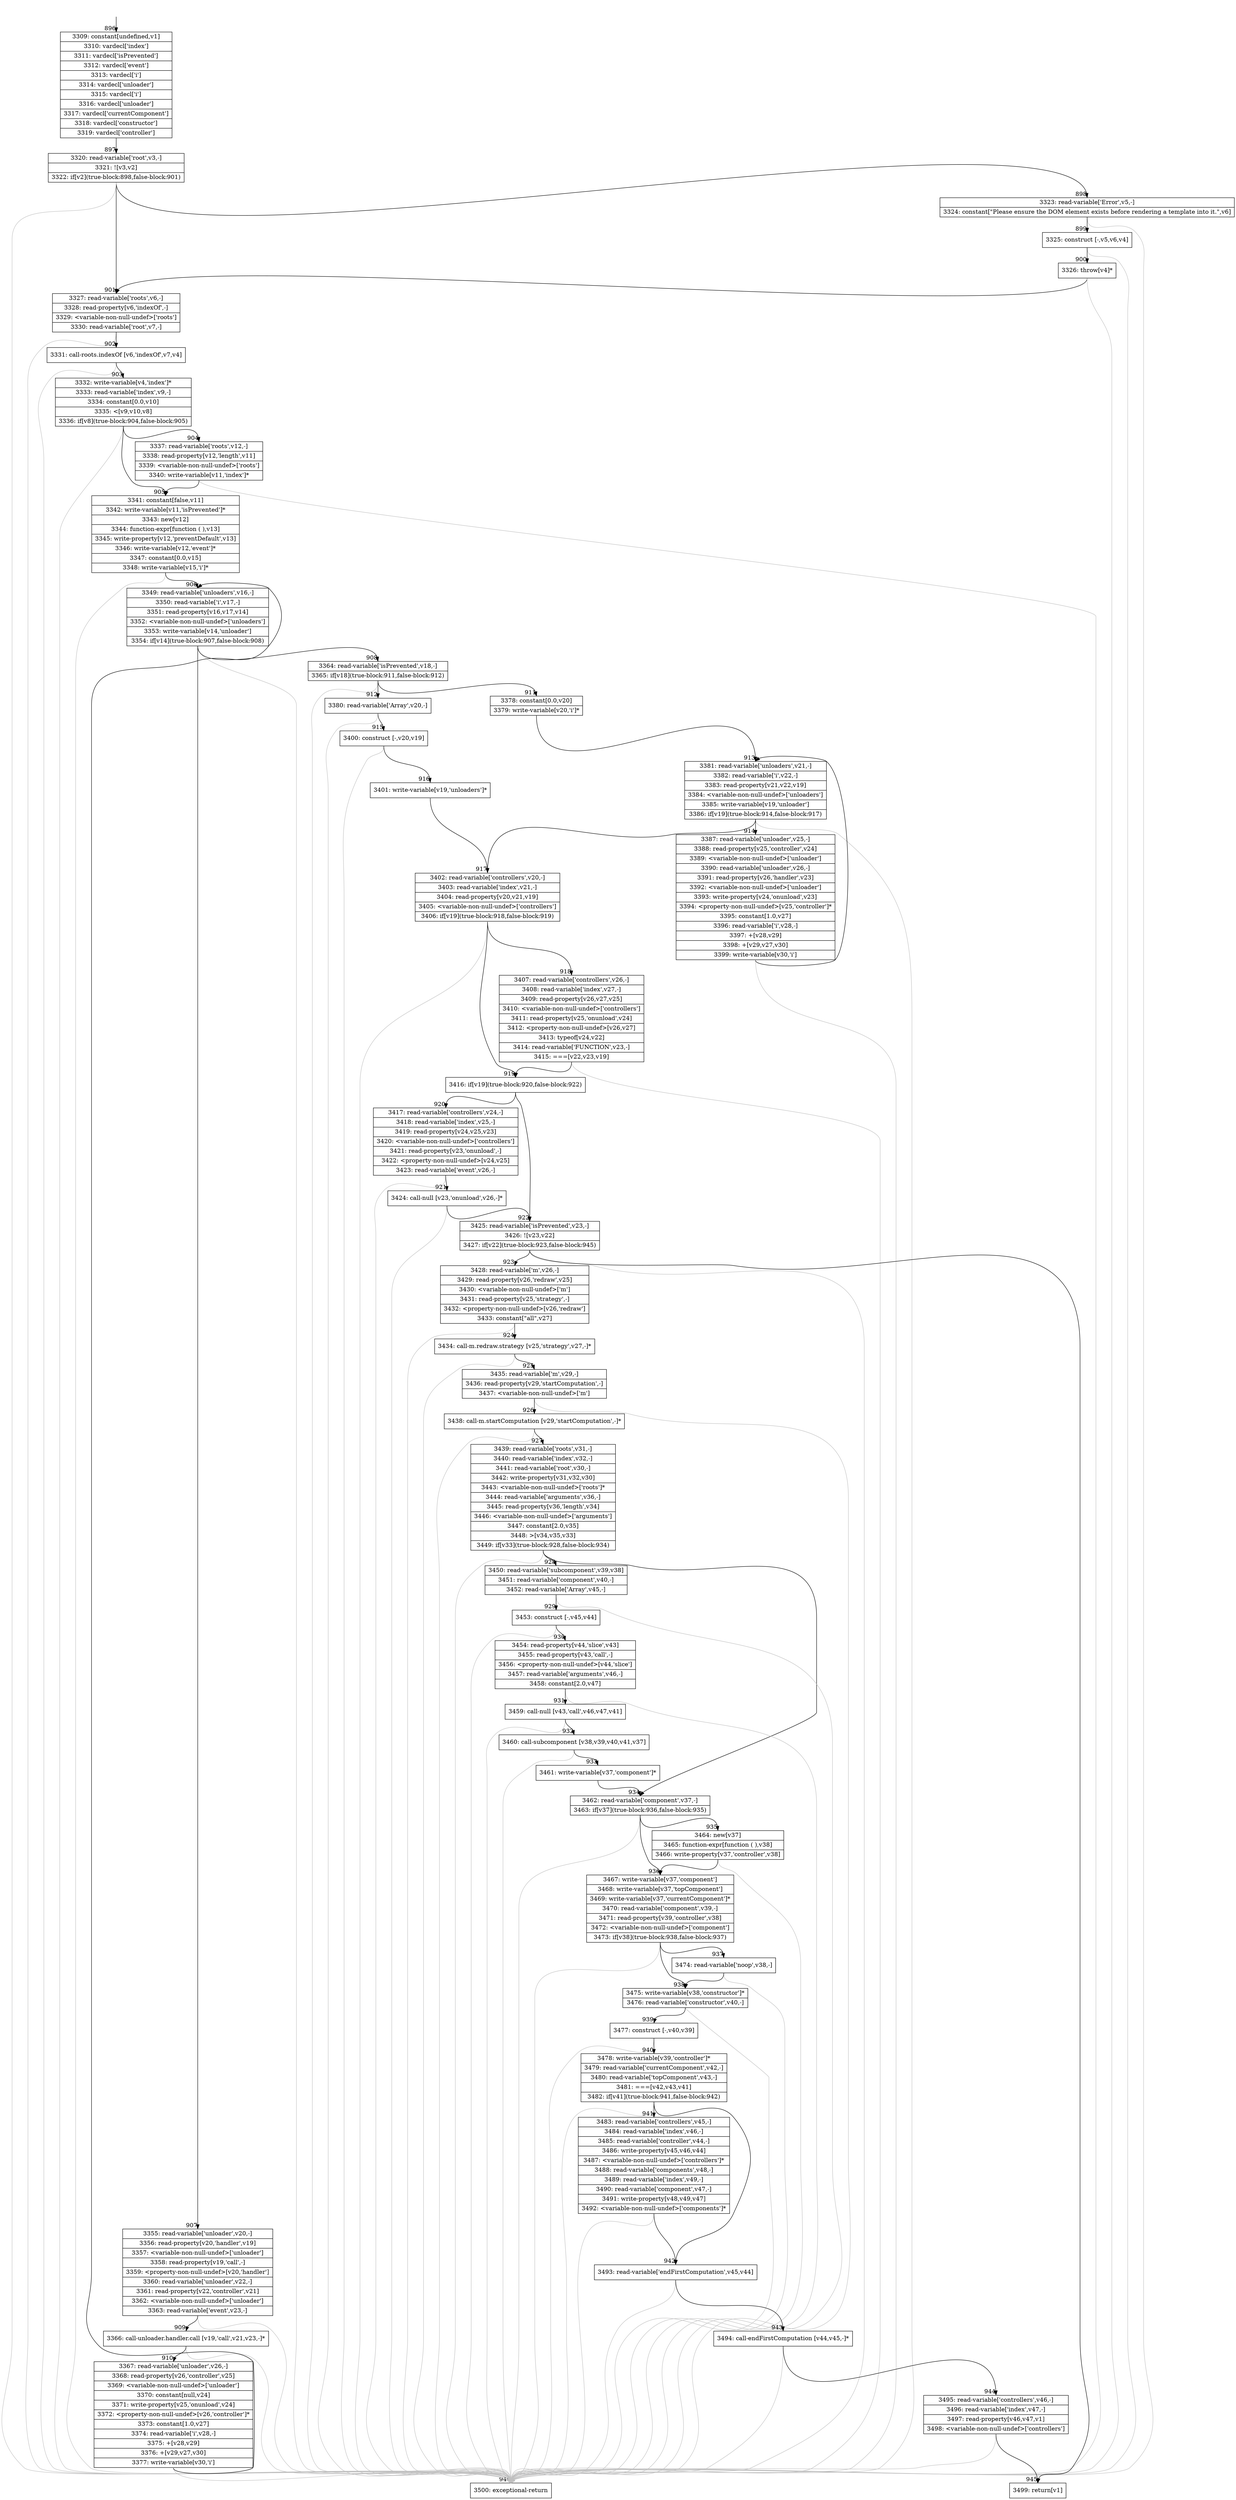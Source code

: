 digraph {
rankdir="TD"
BB_entry28[shape=none,label=""];
BB_entry28 -> BB896 [tailport=s, headport=n, headlabel="    896"]
BB896 [shape=record label="{3309: constant[undefined,v1]|3310: vardecl['index']|3311: vardecl['isPrevented']|3312: vardecl['event']|3313: vardecl['i']|3314: vardecl['unloader']|3315: vardecl['i']|3316: vardecl['unloader']|3317: vardecl['currentComponent']|3318: vardecl['constructor']|3319: vardecl['controller']}" ] 
BB896 -> BB897 [tailport=s, headport=n, headlabel="      897"]
BB897 [shape=record label="{3320: read-variable['root',v3,-]|3321: ![v3,v2]|3322: if[v2](true-block:898,false-block:901)}" ] 
BB897 -> BB898 [tailport=s, headport=n, headlabel="      898"]
BB897 -> BB901 [tailport=s, headport=n, headlabel="      901"]
BB897 -> BB946 [tailport=s, headport=n, color=gray, headlabel="      946"]
BB898 [shape=record label="{3323: read-variable['Error',v5,-]|3324: constant[\"Please ensure the DOM element exists before rendering a template into it.\",v6]}" ] 
BB898 -> BB899 [tailport=s, headport=n, headlabel="      899"]
BB898 -> BB946 [tailport=s, headport=n, color=gray]
BB899 [shape=record label="{3325: construct [-,v5,v6,v4]}" ] 
BB899 -> BB900 [tailport=s, headport=n, headlabel="      900"]
BB899 -> BB946 [tailport=s, headport=n, color=gray]
BB900 [shape=record label="{3326: throw[v4]*}" ] 
BB900 -> BB901 [tailport=s, headport=n]
BB900 -> BB946 [tailport=s, headport=n, color=gray]
BB901 [shape=record label="{3327: read-variable['roots',v6,-]|3328: read-property[v6,'indexOf',-]|3329: \<variable-non-null-undef\>['roots']|3330: read-variable['root',v7,-]}" ] 
BB901 -> BB902 [tailport=s, headport=n, headlabel="      902"]
BB901 -> BB946 [tailport=s, headport=n, color=gray]
BB902 [shape=record label="{3331: call-roots.indexOf [v6,'indexOf',v7,v4]}" ] 
BB902 -> BB903 [tailport=s, headport=n, headlabel="      903"]
BB902 -> BB946 [tailport=s, headport=n, color=gray]
BB903 [shape=record label="{3332: write-variable[v4,'index']*|3333: read-variable['index',v9,-]|3334: constant[0.0,v10]|3335: \<[v9,v10,v8]|3336: if[v8](true-block:904,false-block:905)}" ] 
BB903 -> BB904 [tailport=s, headport=n, headlabel="      904"]
BB903 -> BB905 [tailport=s, headport=n, headlabel="      905"]
BB903 -> BB946 [tailport=s, headport=n, color=gray]
BB904 [shape=record label="{3337: read-variable['roots',v12,-]|3338: read-property[v12,'length',v11]|3339: \<variable-non-null-undef\>['roots']|3340: write-variable[v11,'index']*}" ] 
BB904 -> BB905 [tailport=s, headport=n]
BB904 -> BB946 [tailport=s, headport=n, color=gray]
BB905 [shape=record label="{3341: constant[false,v11]|3342: write-variable[v11,'isPrevented']*|3343: new[v12]|3344: function-expr[function ( ),v13]|3345: write-property[v12,'preventDefault',v13]|3346: write-variable[v12,'event']*|3347: constant[0.0,v15]|3348: write-variable[v15,'i']*}" ] 
BB905 -> BB906 [tailport=s, headport=n, headlabel="      906"]
BB905 -> BB946 [tailport=s, headport=n, color=gray]
BB906 [shape=record label="{3349: read-variable['unloaders',v16,-]|3350: read-variable['i',v17,-]|3351: read-property[v16,v17,v14]|3352: \<variable-non-null-undef\>['unloaders']|3353: write-variable[v14,'unloader']|3354: if[v14](true-block:907,false-block:908)}" ] 
BB906 -> BB907 [tailport=s, headport=n, headlabel="      907"]
BB906 -> BB908 [tailport=s, headport=n, headlabel="      908"]
BB906 -> BB946 [tailport=s, headport=n, color=gray]
BB907 [shape=record label="{3355: read-variable['unloader',v20,-]|3356: read-property[v20,'handler',v19]|3357: \<variable-non-null-undef\>['unloader']|3358: read-property[v19,'call',-]|3359: \<property-non-null-undef\>[v20,'handler']|3360: read-variable['unloader',v22,-]|3361: read-property[v22,'controller',v21]|3362: \<variable-non-null-undef\>['unloader']|3363: read-variable['event',v23,-]}" ] 
BB907 -> BB909 [tailport=s, headport=n, headlabel="      909"]
BB907 -> BB946 [tailport=s, headport=n, color=gray]
BB908 [shape=record label="{3364: read-variable['isPrevented',v18,-]|3365: if[v18](true-block:911,false-block:912)}" ] 
BB908 -> BB911 [tailport=s, headport=n, headlabel="      911"]
BB908 -> BB912 [tailport=s, headport=n, headlabel="      912"]
BB908 -> BB946 [tailport=s, headport=n, color=gray]
BB909 [shape=record label="{3366: call-unloader.handler.call [v19,'call',v21,v23,-]*}" ] 
BB909 -> BB910 [tailport=s, headport=n, headlabel="      910"]
BB909 -> BB946 [tailport=s, headport=n, color=gray]
BB910 [shape=record label="{3367: read-variable['unloader',v26,-]|3368: read-property[v26,'controller',v25]|3369: \<variable-non-null-undef\>['unloader']|3370: constant[null,v24]|3371: write-property[v25,'onunload',v24]|3372: \<property-non-null-undef\>[v26,'controller']*|3373: constant[1.0,v27]|3374: read-variable['i',v28,-]|3375: +[v28,v29]|3376: +[v29,v27,v30]|3377: write-variable[v30,'i']}" ] 
BB910 -> BB906 [tailport=s, headport=n]
BB910 -> BB946 [tailport=s, headport=n, color=gray]
BB911 [shape=record label="{3378: constant[0.0,v20]|3379: write-variable[v20,'i']*}" ] 
BB911 -> BB913 [tailport=s, headport=n, headlabel="      913"]
BB912 [shape=record label="{3380: read-variable['Array',v20,-]}" ] 
BB912 -> BB915 [tailport=s, headport=n, headlabel="      915"]
BB912 -> BB946 [tailport=s, headport=n, color=gray]
BB913 [shape=record label="{3381: read-variable['unloaders',v21,-]|3382: read-variable['i',v22,-]|3383: read-property[v21,v22,v19]|3384: \<variable-non-null-undef\>['unloaders']|3385: write-variable[v19,'unloader']|3386: if[v19](true-block:914,false-block:917)}" ] 
BB913 -> BB914 [tailport=s, headport=n, headlabel="      914"]
BB913 -> BB917 [tailport=s, headport=n, headlabel="      917"]
BB913 -> BB946 [tailport=s, headport=n, color=gray]
BB914 [shape=record label="{3387: read-variable['unloader',v25,-]|3388: read-property[v25,'controller',v24]|3389: \<variable-non-null-undef\>['unloader']|3390: read-variable['unloader',v26,-]|3391: read-property[v26,'handler',v23]|3392: \<variable-non-null-undef\>['unloader']|3393: write-property[v24,'onunload',v23]|3394: \<property-non-null-undef\>[v25,'controller']*|3395: constant[1.0,v27]|3396: read-variable['i',v28,-]|3397: +[v28,v29]|3398: +[v29,v27,v30]|3399: write-variable[v30,'i']}" ] 
BB914 -> BB913 [tailport=s, headport=n]
BB914 -> BB946 [tailport=s, headport=n, color=gray]
BB915 [shape=record label="{3400: construct [-,v20,v19]}" ] 
BB915 -> BB916 [tailport=s, headport=n, headlabel="      916"]
BB915 -> BB946 [tailport=s, headport=n, color=gray]
BB916 [shape=record label="{3401: write-variable[v19,'unloaders']*}" ] 
BB916 -> BB917 [tailport=s, headport=n]
BB917 [shape=record label="{3402: read-variable['controllers',v20,-]|3403: read-variable['index',v21,-]|3404: read-property[v20,v21,v19]|3405: \<variable-non-null-undef\>['controllers']|3406: if[v19](true-block:918,false-block:919)}" ] 
BB917 -> BB919 [tailport=s, headport=n, headlabel="      919"]
BB917 -> BB918 [tailport=s, headport=n, headlabel="      918"]
BB917 -> BB946 [tailport=s, headport=n, color=gray]
BB918 [shape=record label="{3407: read-variable['controllers',v26,-]|3408: read-variable['index',v27,-]|3409: read-property[v26,v27,v25]|3410: \<variable-non-null-undef\>['controllers']|3411: read-property[v25,'onunload',v24]|3412: \<property-non-null-undef\>[v26,v27]|3413: typeof[v24,v22]|3414: read-variable['FUNCTION',v23,-]|3415: ===[v22,v23,v19]}" ] 
BB918 -> BB919 [tailport=s, headport=n]
BB918 -> BB946 [tailport=s, headport=n, color=gray]
BB919 [shape=record label="{3416: if[v19](true-block:920,false-block:922)}" ] 
BB919 -> BB920 [tailport=s, headport=n, headlabel="      920"]
BB919 -> BB922 [tailport=s, headport=n, headlabel="      922"]
BB920 [shape=record label="{3417: read-variable['controllers',v24,-]|3418: read-variable['index',v25,-]|3419: read-property[v24,v25,v23]|3420: \<variable-non-null-undef\>['controllers']|3421: read-property[v23,'onunload',-]|3422: \<property-non-null-undef\>[v24,v25]|3423: read-variable['event',v26,-]}" ] 
BB920 -> BB921 [tailport=s, headport=n, headlabel="      921"]
BB920 -> BB946 [tailport=s, headport=n, color=gray]
BB921 [shape=record label="{3424: call-null [v23,'onunload',v26,-]*}" ] 
BB921 -> BB922 [tailport=s, headport=n]
BB921 -> BB946 [tailport=s, headport=n, color=gray]
BB922 [shape=record label="{3425: read-variable['isPrevented',v23,-]|3426: ![v23,v22]|3427: if[v22](true-block:923,false-block:945)}" ] 
BB922 -> BB923 [tailport=s, headport=n, headlabel="      923"]
BB922 -> BB945 [tailport=s, headport=n, headlabel="      945"]
BB922 -> BB946 [tailport=s, headport=n, color=gray]
BB923 [shape=record label="{3428: read-variable['m',v26,-]|3429: read-property[v26,'redraw',v25]|3430: \<variable-non-null-undef\>['m']|3431: read-property[v25,'strategy',-]|3432: \<property-non-null-undef\>[v26,'redraw']|3433: constant[\"all\",v27]}" ] 
BB923 -> BB924 [tailport=s, headport=n, headlabel="      924"]
BB923 -> BB946 [tailport=s, headport=n, color=gray]
BB924 [shape=record label="{3434: call-m.redraw.strategy [v25,'strategy',v27,-]*}" ] 
BB924 -> BB925 [tailport=s, headport=n, headlabel="      925"]
BB924 -> BB946 [tailport=s, headport=n, color=gray]
BB925 [shape=record label="{3435: read-variable['m',v29,-]|3436: read-property[v29,'startComputation',-]|3437: \<variable-non-null-undef\>['m']}" ] 
BB925 -> BB926 [tailport=s, headport=n, headlabel="      926"]
BB925 -> BB946 [tailport=s, headport=n, color=gray]
BB926 [shape=record label="{3438: call-m.startComputation [v29,'startComputation',-]*}" ] 
BB926 -> BB927 [tailport=s, headport=n, headlabel="      927"]
BB926 -> BB946 [tailport=s, headport=n, color=gray]
BB927 [shape=record label="{3439: read-variable['roots',v31,-]|3440: read-variable['index',v32,-]|3441: read-variable['root',v30,-]|3442: write-property[v31,v32,v30]|3443: \<variable-non-null-undef\>['roots']*|3444: read-variable['arguments',v36,-]|3445: read-property[v36,'length',v34]|3446: \<variable-non-null-undef\>['arguments']|3447: constant[2.0,v35]|3448: \>[v34,v35,v33]|3449: if[v33](true-block:928,false-block:934)}" ] 
BB927 -> BB928 [tailport=s, headport=n, headlabel="      928"]
BB927 -> BB934 [tailport=s, headport=n, headlabel="      934"]
BB927 -> BB946 [tailport=s, headport=n, color=gray]
BB928 [shape=record label="{3450: read-variable['subcomponent',v39,v38]|3451: read-variable['component',v40,-]|3452: read-variable['Array',v45,-]}" ] 
BB928 -> BB929 [tailport=s, headport=n, headlabel="      929"]
BB928 -> BB946 [tailport=s, headport=n, color=gray]
BB929 [shape=record label="{3453: construct [-,v45,v44]}" ] 
BB929 -> BB930 [tailport=s, headport=n, headlabel="      930"]
BB929 -> BB946 [tailport=s, headport=n, color=gray]
BB930 [shape=record label="{3454: read-property[v44,'slice',v43]|3455: read-property[v43,'call',-]|3456: \<property-non-null-undef\>[v44,'slice']|3457: read-variable['arguments',v46,-]|3458: constant[2.0,v47]}" ] 
BB930 -> BB931 [tailport=s, headport=n, headlabel="      931"]
BB930 -> BB946 [tailport=s, headport=n, color=gray]
BB931 [shape=record label="{3459: call-null [v43,'call',v46,v47,v41]}" ] 
BB931 -> BB932 [tailport=s, headport=n, headlabel="      932"]
BB931 -> BB946 [tailport=s, headport=n, color=gray]
BB932 [shape=record label="{3460: call-subcomponent [v38,v39,v40,v41,v37]}" ] 
BB932 -> BB933 [tailport=s, headport=n, headlabel="      933"]
BB932 -> BB946 [tailport=s, headport=n, color=gray]
BB933 [shape=record label="{3461: write-variable[v37,'component']*}" ] 
BB933 -> BB934 [tailport=s, headport=n]
BB934 [shape=record label="{3462: read-variable['component',v37,-]|3463: if[v37](true-block:936,false-block:935)}" ] 
BB934 -> BB936 [tailport=s, headport=n, headlabel="      936"]
BB934 -> BB935 [tailport=s, headport=n, headlabel="      935"]
BB934 -> BB946 [tailport=s, headport=n, color=gray]
BB935 [shape=record label="{3464: new[v37]|3465: function-expr[function ( ),v38]|3466: write-property[v37,'controller',v38]}" ] 
BB935 -> BB936 [tailport=s, headport=n]
BB935 -> BB946 [tailport=s, headport=n, color=gray]
BB936 [shape=record label="{3467: write-variable[v37,'component']|3468: write-variable[v37,'topComponent']|3469: write-variable[v37,'currentComponent']*|3470: read-variable['component',v39,-]|3471: read-property[v39,'controller',v38]|3472: \<variable-non-null-undef\>['component']|3473: if[v38](true-block:938,false-block:937)}" ] 
BB936 -> BB938 [tailport=s, headport=n, headlabel="      938"]
BB936 -> BB937 [tailport=s, headport=n, headlabel="      937"]
BB936 -> BB946 [tailport=s, headport=n, color=gray]
BB937 [shape=record label="{3474: read-variable['noop',v38,-]}" ] 
BB937 -> BB938 [tailport=s, headport=n]
BB937 -> BB946 [tailport=s, headport=n, color=gray]
BB938 [shape=record label="{3475: write-variable[v38,'constructor']*|3476: read-variable['constructor',v40,-]}" ] 
BB938 -> BB939 [tailport=s, headport=n, headlabel="      939"]
BB938 -> BB946 [tailport=s, headport=n, color=gray]
BB939 [shape=record label="{3477: construct [-,v40,v39]}" ] 
BB939 -> BB940 [tailport=s, headport=n, headlabel="      940"]
BB939 -> BB946 [tailport=s, headport=n, color=gray]
BB940 [shape=record label="{3478: write-variable[v39,'controller']*|3479: read-variable['currentComponent',v42,-]|3480: read-variable['topComponent',v43,-]|3481: ===[v42,v43,v41]|3482: if[v41](true-block:941,false-block:942)}" ] 
BB940 -> BB941 [tailport=s, headport=n, headlabel="      941"]
BB940 -> BB942 [tailport=s, headport=n, headlabel="      942"]
BB940 -> BB946 [tailport=s, headport=n, color=gray]
BB941 [shape=record label="{3483: read-variable['controllers',v45,-]|3484: read-variable['index',v46,-]|3485: read-variable['controller',v44,-]|3486: write-property[v45,v46,v44]|3487: \<variable-non-null-undef\>['controllers']*|3488: read-variable['components',v48,-]|3489: read-variable['index',v49,-]|3490: read-variable['component',v47,-]|3491: write-property[v48,v49,v47]|3492: \<variable-non-null-undef\>['components']*}" ] 
BB941 -> BB942 [tailport=s, headport=n]
BB941 -> BB946 [tailport=s, headport=n, color=gray]
BB942 [shape=record label="{3493: read-variable['endFirstComputation',v45,v44]}" ] 
BB942 -> BB943 [tailport=s, headport=n, headlabel="      943"]
BB942 -> BB946 [tailport=s, headport=n, color=gray]
BB943 [shape=record label="{3494: call-endFirstComputation [v44,v45,-]*}" ] 
BB943 -> BB944 [tailport=s, headport=n, headlabel="      944"]
BB943 -> BB946 [tailport=s, headport=n, color=gray]
BB944 [shape=record label="{3495: read-variable['controllers',v46,-]|3496: read-variable['index',v47,-]|3497: read-property[v46,v47,v1]|3498: \<variable-non-null-undef\>['controllers']}" ] 
BB944 -> BB945 [tailport=s, headport=n]
BB944 -> BB946 [tailport=s, headport=n, color=gray]
BB945 [shape=record label="{3499: return[v1]}" ] 
BB946 [shape=record label="{3500: exceptional-return}" ] 
//#$~ 606
}
